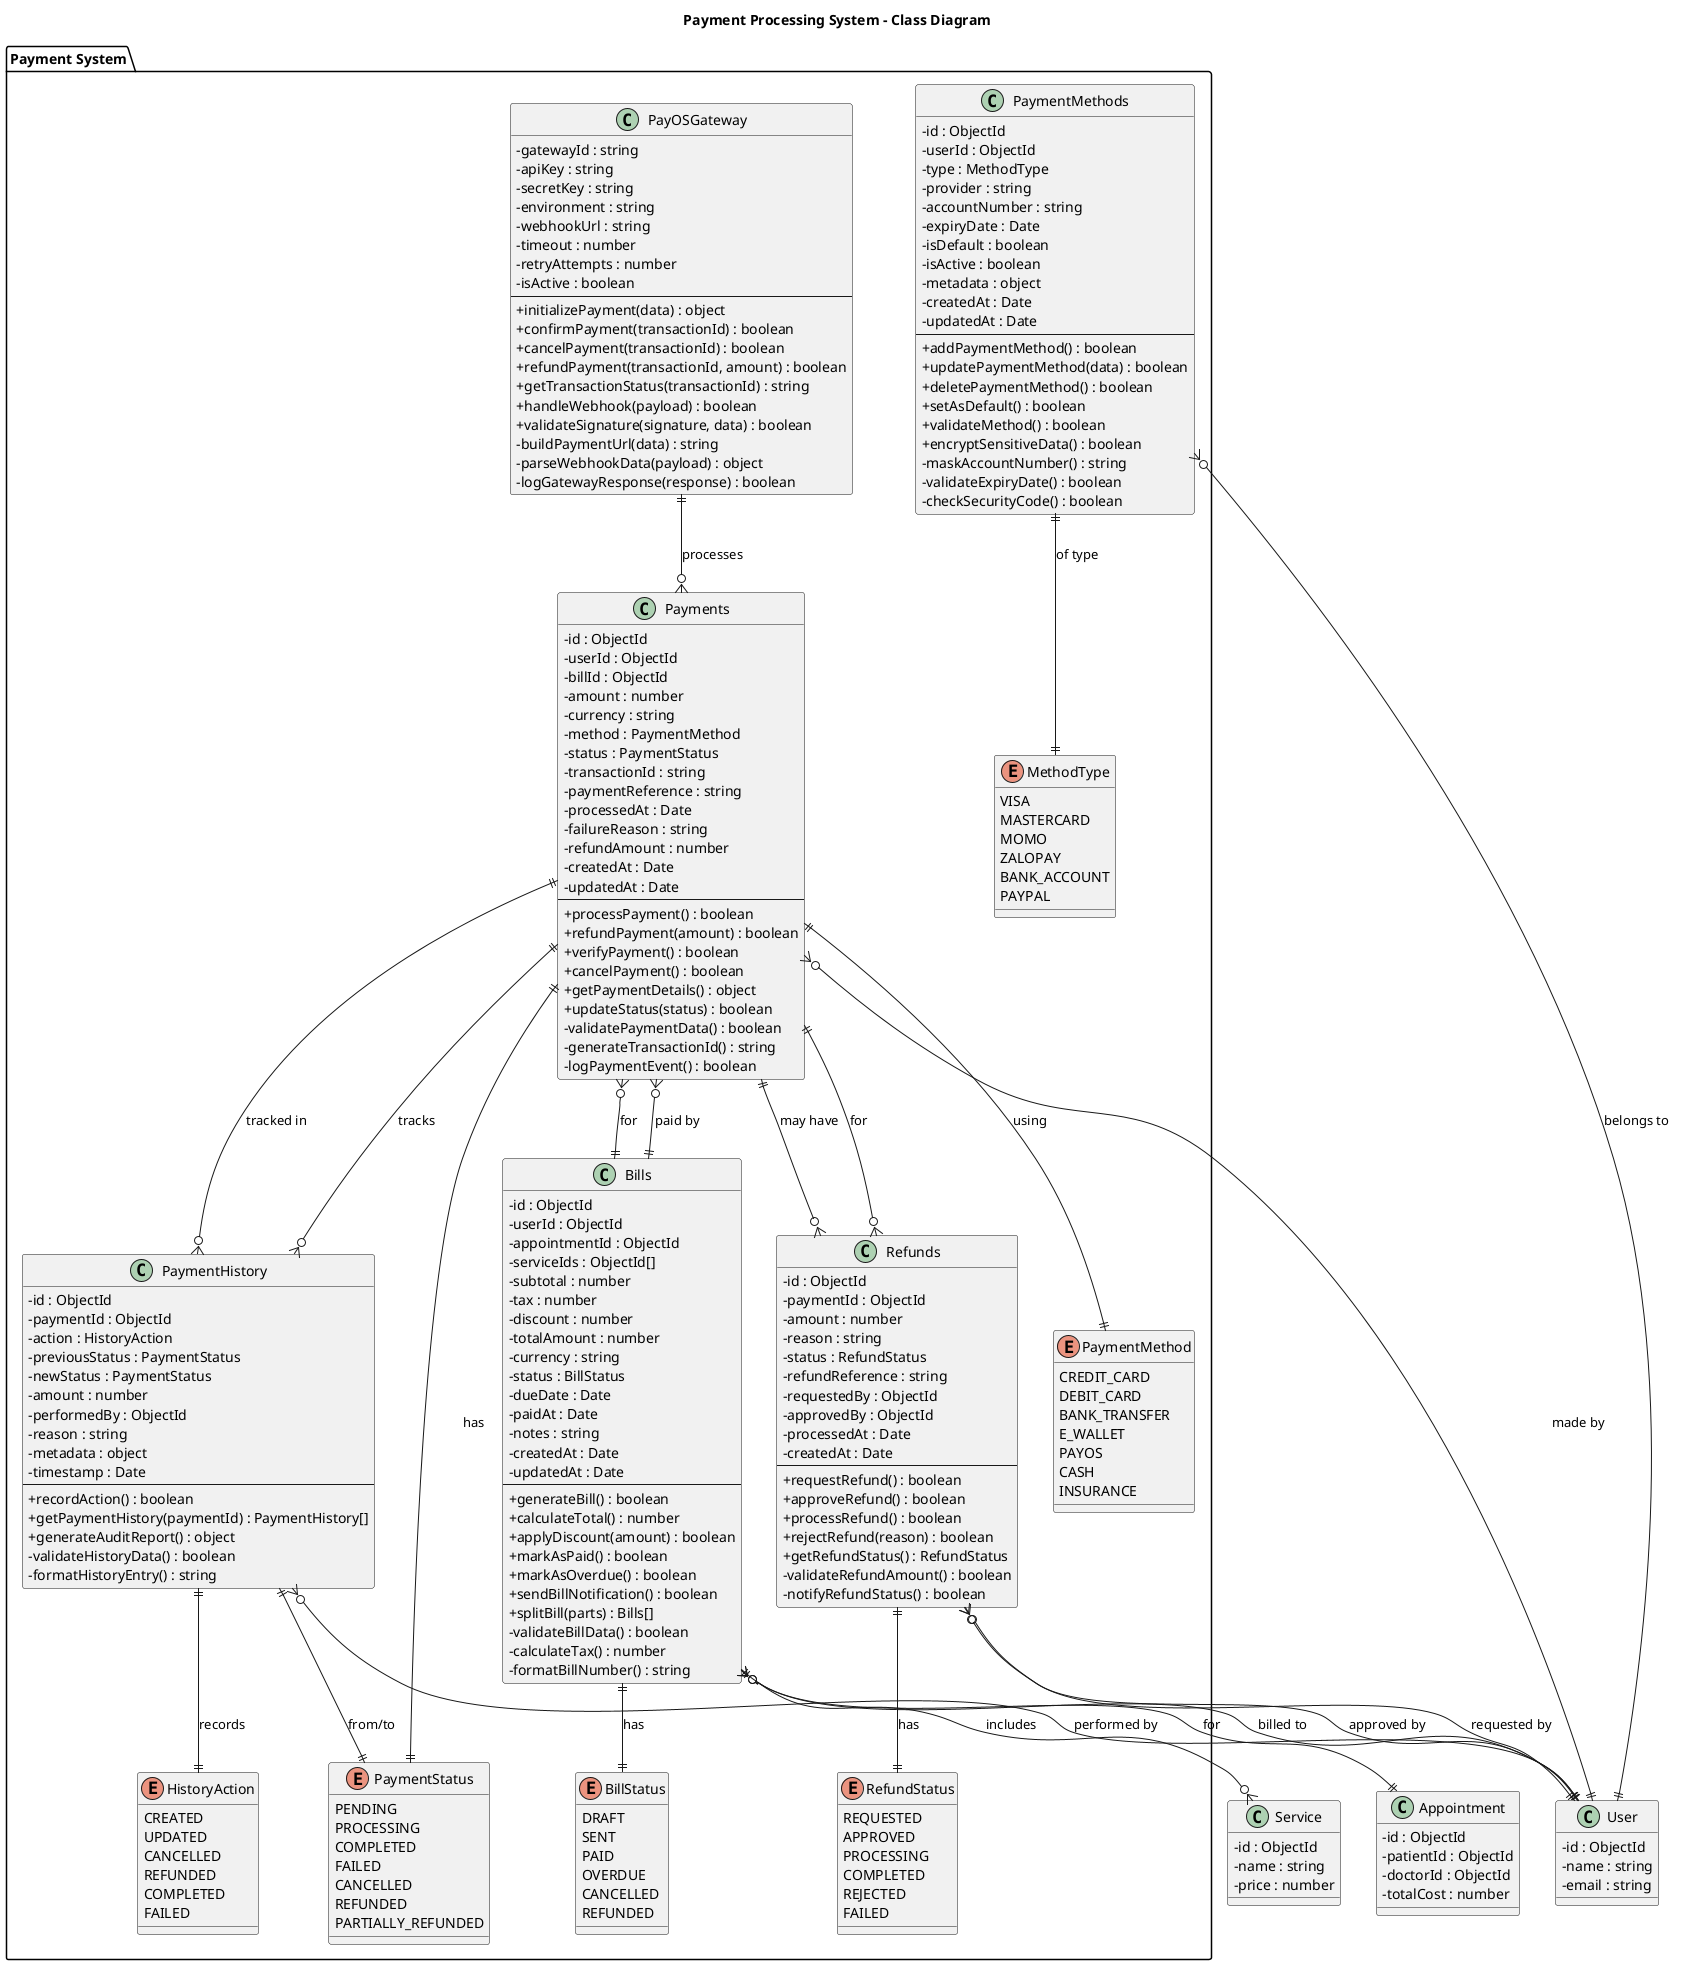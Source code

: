 @startuml 18_payment_processing

skinparam classAttributeIconSize 0
skin rose

title Payment Processing System - Class Diagram

package "Payment System" {
    class Payments {
        - id : ObjectId
        - userId : ObjectId
        - billId : ObjectId
        - amount : number
        - currency : string
        - method : PaymentMethod
        - status : PaymentStatus
        - transactionId : string
        - paymentReference : string
        - processedAt : Date
        - failureReason : string
        - refundAmount : number
        - createdAt : Date
        - updatedAt : Date
        --
        + processPayment() : boolean
        + refundPayment(amount) : boolean
        + verifyPayment() : boolean
        + cancelPayment() : boolean
        + getPaymentDetails() : object
        + updateStatus(status) : boolean
        - validatePaymentData() : boolean
        - generateTransactionId() : string
        - logPaymentEvent() : boolean
    }

    class Bills {
        - id : ObjectId
        - userId : ObjectId
        - appointmentId : ObjectId
        - serviceIds : ObjectId[]
        - subtotal : number
        - tax : number
        - discount : number
        - totalAmount : number
        - currency : string
        - status : BillStatus
        - dueDate : Date
        - paidAt : Date
        - notes : string
        - createdAt : Date
        - updatedAt : Date
        --
        + generateBill() : boolean
        + calculateTotal() : number
        + applyDiscount(amount) : boolean
        + markAsPaid() : boolean
        + markAsOverdue() : boolean
        + sendBillNotification() : boolean
        + splitBill(parts) : Bills[]
        - validateBillData() : boolean
        - calculateTax() : number
        - formatBillNumber() : string
    }

    class PaymentMethods {
        - id : ObjectId
        - userId : ObjectId
        - type : MethodType
        - provider : string
        - accountNumber : string
        - expiryDate : Date
        - isDefault : boolean
        - isActive : boolean
        - metadata : object
        - createdAt : Date
        - updatedAt : Date
        --
        + addPaymentMethod() : boolean
        + updatePaymentMethod(data) : boolean
        + deletePaymentMethod() : boolean
        + setAsDefault() : boolean
        + validateMethod() : boolean
        + encryptSensitiveData() : boolean
        - maskAccountNumber() : string
        - validateExpiryDate() : boolean
        - checkSecurityCode() : boolean
    }

    class PayOSGateway {
        - gatewayId : string
        - apiKey : string
        - secretKey : string
        - environment : string
        - webhookUrl : string
        - timeout : number
        - retryAttempts : number
        - isActive : boolean
        --
        + initializePayment(data) : object
        + confirmPayment(transactionId) : boolean
        + cancelPayment(transactionId) : boolean
        + refundPayment(transactionId, amount) : boolean
        + getTransactionStatus(transactionId) : string
        + handleWebhook(payload) : boolean
        + validateSignature(signature, data) : boolean
        - buildPaymentUrl(data) : string
        - parseWebhookData(payload) : object
        - logGatewayResponse(response) : boolean
    }

    class PaymentHistory {
        - id : ObjectId
        - paymentId : ObjectId
        - action : HistoryAction
        - previousStatus : PaymentStatus
        - newStatus : PaymentStatus
        - amount : number
        - performedBy : ObjectId
        - reason : string
        - metadata : object
        - timestamp : Date
        --
        + recordAction() : boolean
        + getPaymentHistory(paymentId) : PaymentHistory[]
        + generateAuditReport() : object
        - validateHistoryData() : boolean
        - formatHistoryEntry() : string
    }

    class Refunds {
        - id : ObjectId
        - paymentId : ObjectId
        - amount : number
        - reason : string
        - status : RefundStatus
        - refundReference : string
        - requestedBy : ObjectId
        - approvedBy : ObjectId
        - processedAt : Date
        - createdAt : Date
        --
        + requestRefund() : boolean
        + approveRefund() : boolean
        + processRefund() : boolean
        + rejectRefund(reason) : boolean
        + getRefundStatus() : RefundStatus
        - validateRefundAmount() : boolean
        - notifyRefundStatus() : boolean
    }

    enum PaymentMethod {
        CREDIT_CARD
        DEBIT_CARD
        BANK_TRANSFER
        E_WALLET
        PAYOS
        CASH
        INSURANCE
    }

    enum PaymentStatus {
        PENDING
        PROCESSING
        COMPLETED
        FAILED
        CANCELLED
        REFUNDED
        PARTIALLY_REFUNDED
    }

    enum BillStatus {
        DRAFT
        SENT
        PAID
        OVERDUE
        CANCELLED
        REFUNDED
    }

    enum MethodType {
        VISA
        MASTERCARD
        MOMO
        ZALOPAY
        BANK_ACCOUNT
        PAYPAL
    }

    enum HistoryAction {
        CREATED
        UPDATED
        CANCELLED
        REFUNDED
        COMPLETED
        FAILED
    }

    enum RefundStatus {
        REQUESTED
        APPROVED
        PROCESSING
        COMPLETED
        REJECTED
        FAILED
    }
}

' External entities
class User {
    - id : ObjectId
    - name : string
    - email : string
}

class Appointment {
    - id : ObjectId
    - patientId : ObjectId
    - doctorId : ObjectId
    - totalCost : number
}

class Service {
    - id : ObjectId
    - name : string
    - price : number
}

' Relationships
Payments }o--|| User : "made by"
Payments }o--|| Bills : "for"
Payments ||--|| PaymentMethod : "using"
Payments ||--|| PaymentStatus : "has"
Payments ||--o{ PaymentHistory : "tracked in"
Payments ||--o{ Refunds : "may have"

Bills }o--|| User : "billed to"
Bills }o--|| Appointment : "for"
Bills ||--o{ Service : "includes"
Bills ||--|| BillStatus : "has"
Bills ||--o{ Payments : "paid by"

PaymentMethods }o--|| User : "belongs to"
PaymentMethods ||--|| MethodType : "of type"

PayOSGateway ||--o{ Payments : "processes"

PaymentHistory }o--|| Payments : "tracks"
PaymentHistory }o--|| User : "performed by"
PaymentHistory ||--|| HistoryAction : "records"
PaymentHistory ||--|| PaymentStatus : "from/to"

Refunds }o--|| Payments : "for"
Refunds }o--|| User : "requested by"
Refunds }o--|| User : "approved by"
Refunds ||--|| RefundStatus : "has"

@enduml 